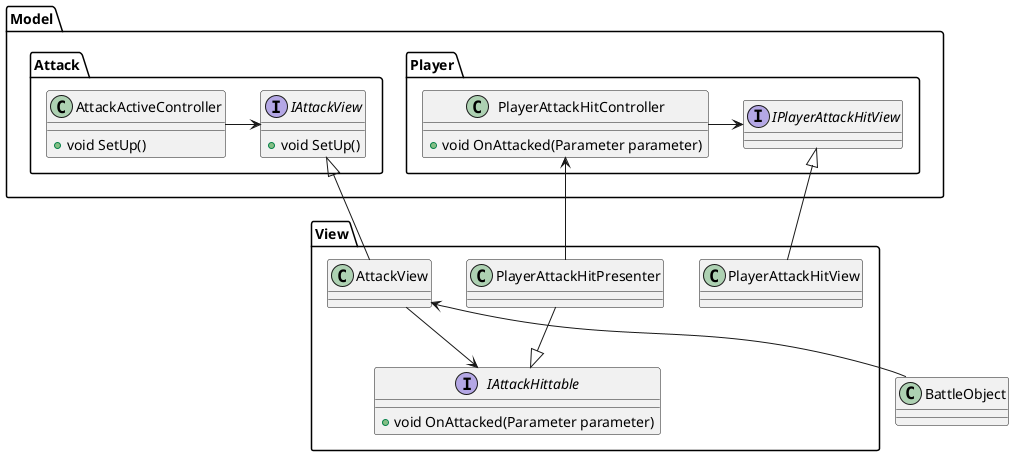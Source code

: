 ﻿@startuml

package Model{

package Player{
class PlayerAttackHitController{
+ void OnAttacked(Parameter parameter)
}
interface IPlayerAttackHitView
}

package Attack{
class AttackActiveController
{
+ void SetUp()
}
interface IAttackView
{
+ void SetUp()
}
}
}
package View{
class PlayerAttackHitPresenter

class PlayerAttackHitView
class AttackView
interface IAttackHittable
{
+ void OnAttacked(Parameter parameter)
}

}

PlayerAttackHitPresenter -u-> PlayerAttackHitController
PlayerAttackHitController -> IPlayerAttackHitView
PlayerAttackHitView --|> IPlayerAttackHitView
AttackView --> IAttackHittable
PlayerAttackHitPresenter --|> IAttackHittable
AttackActiveController -> IAttackView
AttackView -u-|> IAttackView
BattleObject -u-> AttackView

@enduml
